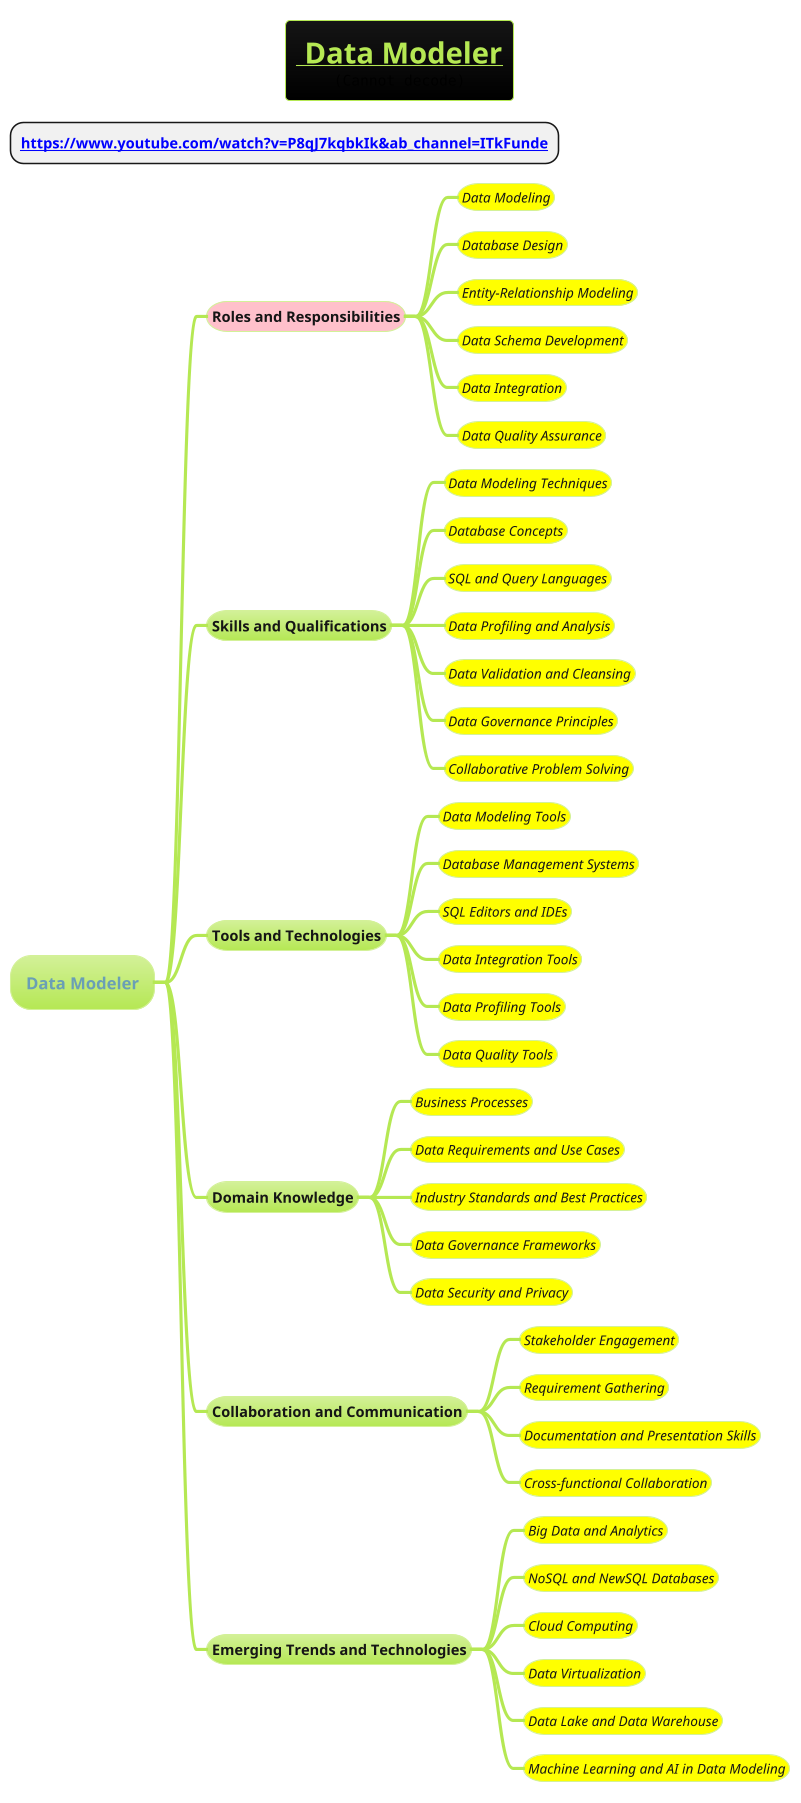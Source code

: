 @startmindmap
title =__ Data Modeler__\n<img:images/img_1.png>
* **[[https://www.youtube.com/watch?v=P8qJ7kqbkIk&ab_channel=ITkFunde]]**
!theme hacker

* Data Modeler
**[#pink] **Roles and Responsibilities**
***[#yellow] ====<size:13>Data Modeling
***[#yellow] ====<size:13>Database Design
***[#yellow] ====<size:13>Entity-Relationship Modeling
***[#yellow] ====<size:13>Data Schema Development
***[#yellow] ====<size:13>Data Integration
***[#yellow] ====<size:13>Data Quality Assurance
** Skills and Qualifications
***[#yellow] ====<size:13>Data Modeling Techniques
***[#yellow] ====<size:13>Database Concepts
***[#yellow] ====<size:13>SQL and Query Languages
***[#yellow] ====<size:13>Data Profiling and Analysis
***[#yellow] ====<size:13>Data Validation and Cleansing
***[#yellow] ====<size:13>Data Governance Principles
***[#yellow] ====<size:13>Collaborative Problem Solving
** Tools and Technologies
***[#yellow] ====<size:13>Data Modeling Tools
***[#yellow] ====<size:13>Database Management Systems
***[#yellow] ====<size:13>SQL Editors and IDEs
***[#yellow] ====<size:13>Data Integration Tools
***[#yellow] ====<size:13>Data Profiling Tools
***[#yellow] ====<size:13>Data Quality Tools
** Domain Knowledge
***[#yellow] ====<size:13>Business Processes
***[#yellow] ====<size:13>Data Requirements and Use Cases
***[#yellow] ====<size:13>Industry Standards and Best Practices
***[#yellow] ====<size:13>Data Governance Frameworks
***[#yellow] ====<size:13>Data Security and Privacy
** Collaboration and Communication
***[#yellow] ====<size:13>Stakeholder Engagement
***[#yellow] ====<size:13>Requirement Gathering
***[#yellow] ====<size:13>Documentation and Presentation Skills
***[#yellow] ====<size:13>Cross-functional Collaboration
** Emerging Trends and Technologies
***[#yellow] ====<size:13>Big Data and Analytics
***[#yellow] ====<size:13>NoSQL and NewSQL Databases
***[#yellow] ====<size:13>Cloud Computing
***[#yellow] ====<size:13>Data Virtualization
***[#yellow] ====<size:13>Data Lake and Data Warehouse
***[#yellow] ====<size:13>Machine Learning and AI in Data Modeling
@endmindmap
